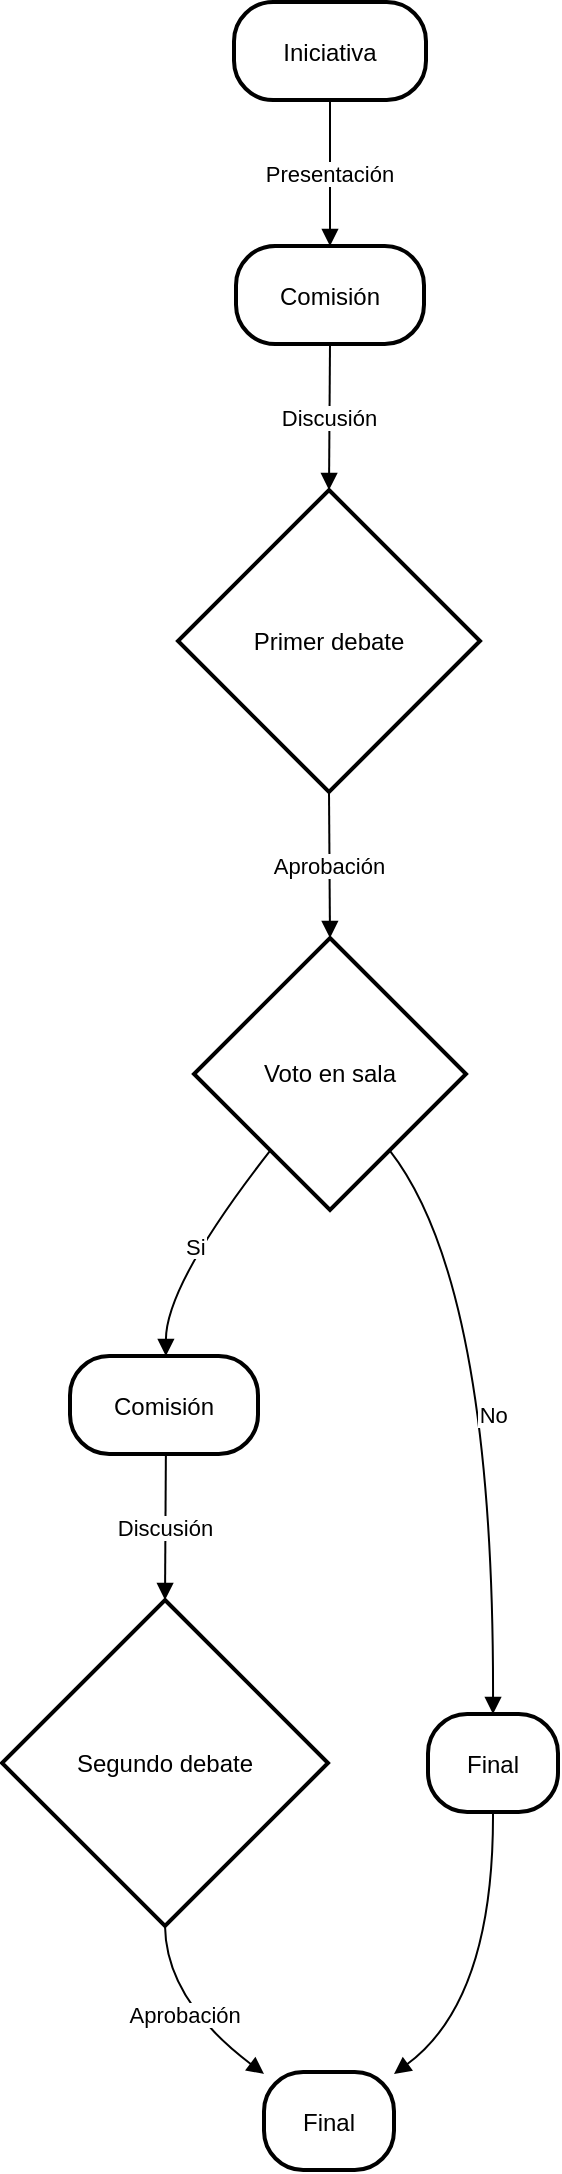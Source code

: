<mxfile version="24.8.0">
  <diagram name="Page-1" id="njAtsv5ynImkHEUw6nxq">
    <mxGraphModel>
      <root>
        <mxCell id="0" />
        <mxCell id="1" parent="0" />
        <mxCell id="2" value="Iniciativa" style="rounded=1;arcSize=40;strokeWidth=2" vertex="1" parent="1">
          <mxGeometry x="124" y="8" width="96" height="49" as="geometry" />
        </mxCell>
        <mxCell id="3" value="Comisión" style="rounded=1;arcSize=40;strokeWidth=2" vertex="1" parent="1">
          <mxGeometry x="125" y="130" width="94" height="49" as="geometry" />
        </mxCell>
        <mxCell id="4" value="Primer debate" style="rhombus;strokeWidth=2;whiteSpace=wrap;" vertex="1" parent="1">
          <mxGeometry x="96" y="252" width="151" height="151" as="geometry" />
        </mxCell>
        <mxCell id="5" value="Voto en sala" style="rhombus;strokeWidth=2;whiteSpace=wrap;" vertex="1" parent="1">
          <mxGeometry x="104" y="476" width="136" height="136" as="geometry" />
        </mxCell>
        <mxCell id="6" value="Comisión" style="rounded=1;arcSize=40;strokeWidth=2" vertex="1" parent="1">
          <mxGeometry x="42" y="685" width="94" height="49" as="geometry" />
        </mxCell>
        <mxCell id="7" value="Final" style="rounded=1;arcSize=40;strokeWidth=2" vertex="1" parent="1">
          <mxGeometry x="221" y="864" width="65" height="49" as="geometry" />
        </mxCell>
        <mxCell id="8" value="Segundo debate" style="rhombus;strokeWidth=2;whiteSpace=wrap;" vertex="1" parent="1">
          <mxGeometry x="8" y="807" width="163" height="163" as="geometry" />
        </mxCell>
        <mxCell id="9" value="Final" style="rounded=1;arcSize=40;strokeWidth=2" vertex="1" parent="1">
          <mxGeometry x="139" y="1043" width="65" height="49" as="geometry" />
        </mxCell>
        <mxCell id="10" value="Presentación" style="curved=1;startArrow=none;endArrow=block;exitX=0.5;exitY=1;entryX=0.5;entryY=0;" edge="1" parent="1" source="2" target="3">
          <mxGeometry relative="1" as="geometry">
            <Array as="points" />
          </mxGeometry>
        </mxCell>
        <mxCell id="11" value="Discusión" style="curved=1;startArrow=none;endArrow=block;exitX=0.5;exitY=1;entryX=0.5;entryY=0;" edge="1" parent="1" source="3" target="4">
          <mxGeometry relative="1" as="geometry">
            <Array as="points" />
          </mxGeometry>
        </mxCell>
        <mxCell id="12" value="Aprobación" style="curved=1;startArrow=none;endArrow=block;exitX=0.5;exitY=1;entryX=0.5;entryY=0;" edge="1" parent="1" source="4" target="5">
          <mxGeometry relative="1" as="geometry">
            <Array as="points" />
          </mxGeometry>
        </mxCell>
        <mxCell id="13" value="Si" style="curved=1;startArrow=none;endArrow=block;exitX=0.11;exitY=1;entryX=0.51;entryY=0;" edge="1" parent="1" source="5" target="6">
          <mxGeometry relative="1" as="geometry">
            <Array as="points">
              <mxPoint x="90" y="649" />
            </Array>
          </mxGeometry>
        </mxCell>
        <mxCell id="14" value="No" style="curved=1;startArrow=none;endArrow=block;exitX=0.89;exitY=1;entryX=0.5;entryY=0;" edge="1" parent="1" source="5" target="7">
          <mxGeometry relative="1" as="geometry">
            <Array as="points">
              <mxPoint x="254" y="649" />
            </Array>
          </mxGeometry>
        </mxCell>
        <mxCell id="15" value="Discusión" style="curved=1;startArrow=none;endArrow=block;exitX=0.51;exitY=1;entryX=0.5;entryY=0;" edge="1" parent="1" source="6" target="8">
          <mxGeometry relative="1" as="geometry">
            <Array as="points" />
          </mxGeometry>
        </mxCell>
        <mxCell id="16" value="Aprobación" style="curved=1;startArrow=none;endArrow=block;exitX=0.5;exitY=1;entryX=0;entryY=0.02;" edge="1" parent="1" source="8" target="9">
          <mxGeometry relative="1" as="geometry">
            <Array as="points">
              <mxPoint x="90" y="1007" />
            </Array>
          </mxGeometry>
        </mxCell>
        <mxCell id="17" value="" style="curved=1;startArrow=none;endArrow=block;exitX=0.5;exitY=1;entryX=1;entryY=0.02;" edge="1" parent="1" source="7" target="9">
          <mxGeometry relative="1" as="geometry">
            <Array as="points">
              <mxPoint x="254" y="1007" />
            </Array>
          </mxGeometry>
        </mxCell>
      </root>
    </mxGraphModel>
  </diagram>
</mxfile>
